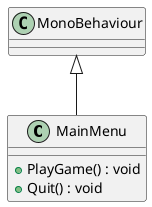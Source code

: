 @startuml
class MainMenu {
    + PlayGame() : void
    + Quit() : void
}
MonoBehaviour <|-- MainMenu
@enduml
